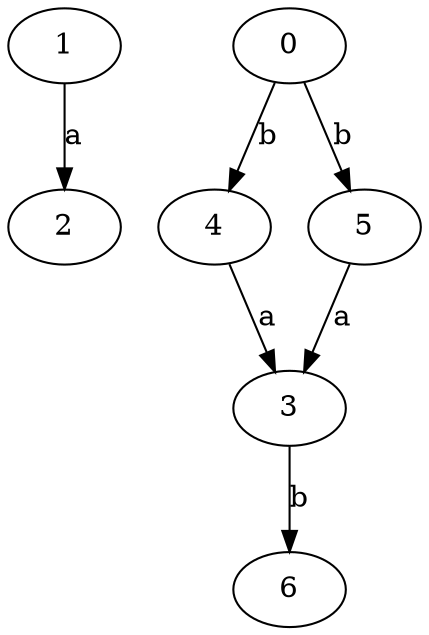 strict digraph  {
1;
2;
0;
3;
4;
5;
6;
1 -> 2  [label=a];
0 -> 4  [label=b];
0 -> 5  [label=b];
3 -> 6  [label=b];
4 -> 3  [label=a];
5 -> 3  [label=a];
}
